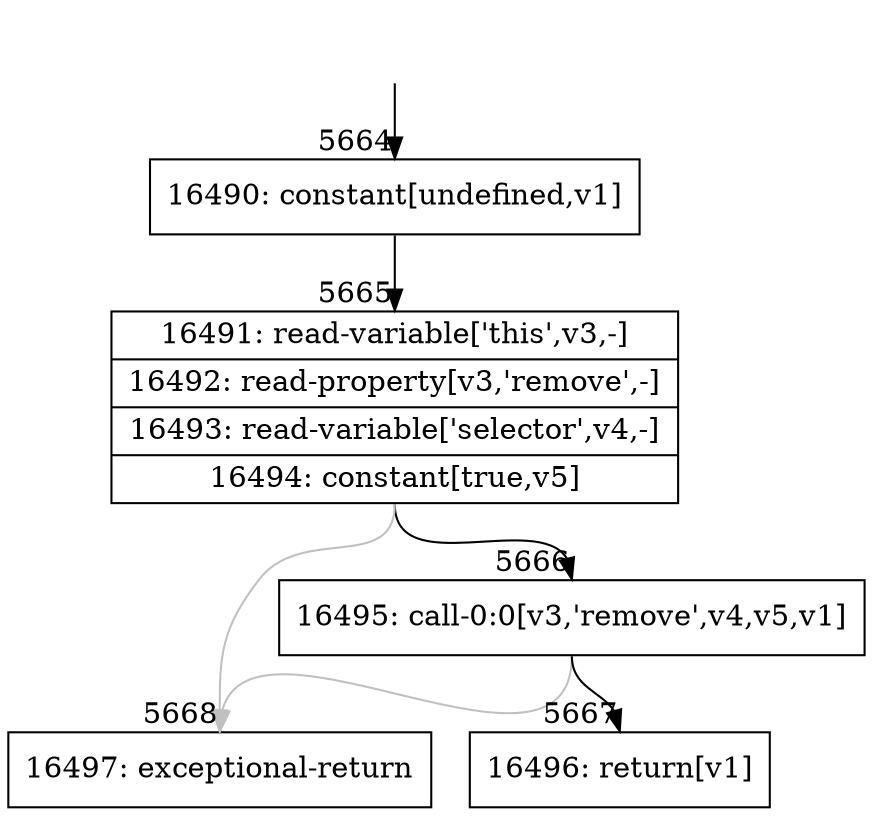 digraph {
rankdir="TD"
BB_entry354[shape=none,label=""];
BB_entry354 -> BB5664 [tailport=s, headport=n, headlabel="    5664"]
BB5664 [shape=record label="{16490: constant[undefined,v1]}" ] 
BB5664 -> BB5665 [tailport=s, headport=n, headlabel="      5665"]
BB5665 [shape=record label="{16491: read-variable['this',v3,-]|16492: read-property[v3,'remove',-]|16493: read-variable['selector',v4,-]|16494: constant[true,v5]}" ] 
BB5665 -> BB5666 [tailport=s, headport=n, headlabel="      5666"]
BB5665 -> BB5668 [tailport=s, headport=n, color=gray, headlabel="      5668"]
BB5666 [shape=record label="{16495: call-0:0[v3,'remove',v4,v5,v1]}" ] 
BB5666 -> BB5667 [tailport=s, headport=n, headlabel="      5667"]
BB5666 -> BB5668 [tailport=s, headport=n, color=gray]
BB5667 [shape=record label="{16496: return[v1]}" ] 
BB5668 [shape=record label="{16497: exceptional-return}" ] 
}
